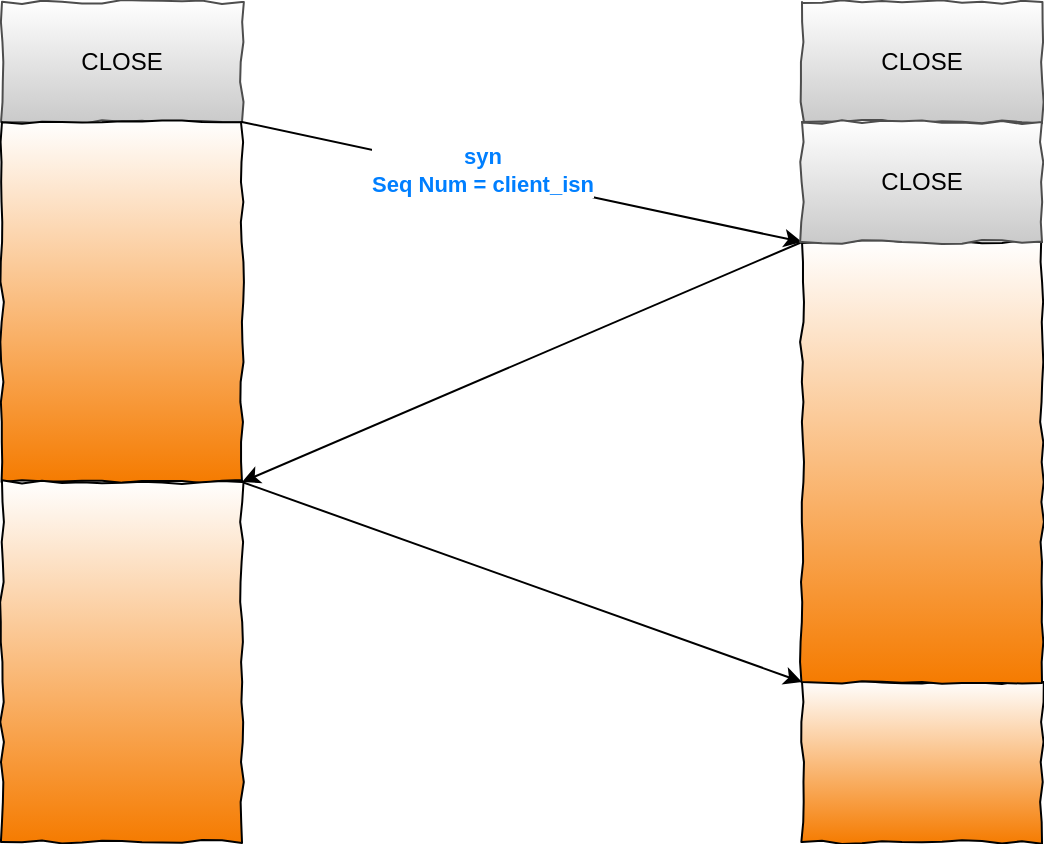 <mxfile version="21.1.2" type="github">
  <diagram id="F-iq0JV025c3mnDThmhc" name="第 1 页">
    <mxGraphModel dx="1114" dy="616" grid="1" gridSize="10" guides="1" tooltips="1" connect="1" arrows="1" fold="1" page="1" pageScale="1" pageWidth="827" pageHeight="1169" math="0" shadow="0">
      <root>
        <mxCell id="0" />
        <mxCell id="1" parent="0" />
        <mxCell id="OdKhbfuRDrMR660wlw5f-1" value="CLOSE" style="rounded=0;whiteSpace=wrap;html=1;comic=1;fillColor=default;gradientColor=#C9C9C9;strokeColor=#4D4D4D;" vertex="1" parent="1">
          <mxGeometry x="50" y="450" width="120" height="60" as="geometry" />
        </mxCell>
        <mxCell id="OdKhbfuRDrMR660wlw5f-10" style="rounded=0;orthogonalLoop=1;jettySize=auto;html=1;exitX=1;exitY=0;exitDx=0;exitDy=0;entryX=0;entryY=1;entryDx=0;entryDy=0;" edge="1" parent="1" source="OdKhbfuRDrMR660wlw5f-2" target="OdKhbfuRDrMR660wlw5f-8">
          <mxGeometry relative="1" as="geometry">
            <mxPoint x="390" y="540" as="targetPoint" />
          </mxGeometry>
        </mxCell>
        <mxCell id="OdKhbfuRDrMR660wlw5f-13" value="&lt;b style=&quot;&quot;&gt;&lt;font color=&quot;#007fff&quot;&gt;syn&lt;br&gt;Seq Num = client_isn&lt;/font&gt;&lt;/b&gt;" style="edgeLabel;html=1;align=center;verticalAlign=middle;resizable=0;points=[];" vertex="1" connectable="0" parent="OdKhbfuRDrMR660wlw5f-10">
          <mxGeometry x="-0.145" y="2" relative="1" as="geometry">
            <mxPoint as="offset" />
          </mxGeometry>
        </mxCell>
        <mxCell id="OdKhbfuRDrMR660wlw5f-2" value="" style="rounded=0;whiteSpace=wrap;html=1;comic=1;gradientColor=#F57B00;" vertex="1" parent="1">
          <mxGeometry x="50" y="510" width="120" height="180" as="geometry" />
        </mxCell>
        <mxCell id="OdKhbfuRDrMR660wlw5f-12" style="rounded=0;orthogonalLoop=1;jettySize=auto;html=1;exitX=1;exitY=0;exitDx=0;exitDy=0;entryX=0;entryY=0;entryDx=0;entryDy=0;" edge="1" parent="1" source="OdKhbfuRDrMR660wlw5f-4" target="OdKhbfuRDrMR660wlw5f-6">
          <mxGeometry relative="1" as="geometry" />
        </mxCell>
        <mxCell id="OdKhbfuRDrMR660wlw5f-4" value="" style="rounded=0;whiteSpace=wrap;html=1;comic=1;gradientColor=#F57B00;" vertex="1" parent="1">
          <mxGeometry x="50" y="690" width="120" height="180" as="geometry" />
        </mxCell>
        <mxCell id="OdKhbfuRDrMR660wlw5f-5" value="CLOSE" style="rounded=0;whiteSpace=wrap;html=1;comic=1;fillColor=default;gradientColor=#C9C9C9;strokeColor=#4D4D4D;" vertex="1" parent="1">
          <mxGeometry x="450" y="450" width="120" height="60" as="geometry" />
        </mxCell>
        <mxCell id="OdKhbfuRDrMR660wlw5f-6" value="" style="rounded=0;whiteSpace=wrap;html=1;comic=1;gradientColor=#F57B00;" vertex="1" parent="1">
          <mxGeometry x="450" y="790" width="120" height="80" as="geometry" />
        </mxCell>
        <mxCell id="OdKhbfuRDrMR660wlw5f-7" value="" style="rounded=0;whiteSpace=wrap;html=1;comic=1;gradientColor=#F57B00;" vertex="1" parent="1">
          <mxGeometry x="450" y="570" width="120" height="220" as="geometry" />
        </mxCell>
        <mxCell id="OdKhbfuRDrMR660wlw5f-11" style="rounded=0;orthogonalLoop=1;jettySize=auto;html=1;exitX=0;exitY=1;exitDx=0;exitDy=0;entryX=1;entryY=0;entryDx=0;entryDy=0;" edge="1" parent="1" source="OdKhbfuRDrMR660wlw5f-8" target="OdKhbfuRDrMR660wlw5f-4">
          <mxGeometry relative="1" as="geometry">
            <mxPoint x="240" y="680" as="targetPoint" />
          </mxGeometry>
        </mxCell>
        <mxCell id="OdKhbfuRDrMR660wlw5f-8" value="CLOSE" style="rounded=0;whiteSpace=wrap;html=1;comic=1;fillColor=default;gradientColor=#C9C9C9;strokeColor=#4D4D4D;" vertex="1" parent="1">
          <mxGeometry x="450" y="510" width="120" height="60" as="geometry" />
        </mxCell>
      </root>
    </mxGraphModel>
  </diagram>
</mxfile>
